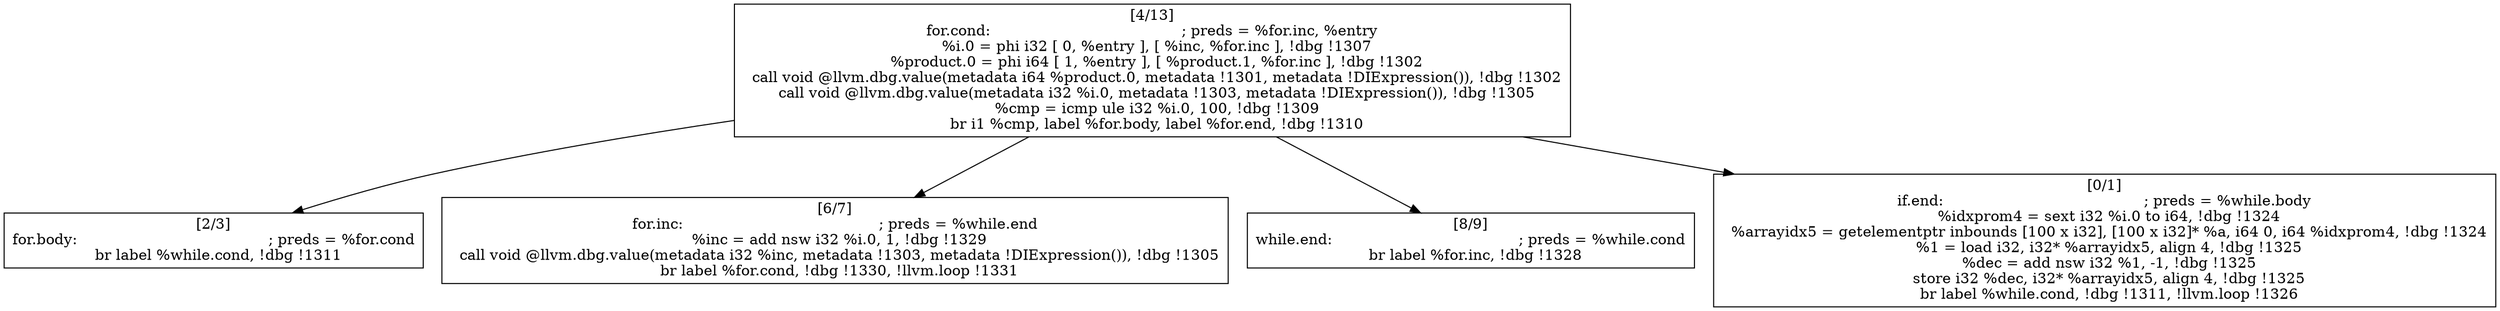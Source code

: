 
digraph G {


node90 [label="[2/3]
for.body:                                         ; preds = %for.cond
  br label %while.cond, !dbg !1311
",shape=rectangle ]
node88 [label="[6/7]
for.inc:                                          ; preds = %while.end
  %inc = add nsw i32 %i.0, 1, !dbg !1329
  call void @llvm.dbg.value(metadata i32 %inc, metadata !1303, metadata !DIExpression()), !dbg !1305
  br label %for.cond, !dbg !1330, !llvm.loop !1331
",shape=rectangle ]
node86 [label="[8/9]
while.end:                                        ; preds = %while.cond
  br label %for.inc, !dbg !1328
",shape=rectangle ]
node89 [label="[0/1]
if.end:                                           ; preds = %while.body
  %idxprom4 = sext i32 %i.0 to i64, !dbg !1324
  %arrayidx5 = getelementptr inbounds [100 x i32], [100 x i32]* %a, i64 0, i64 %idxprom4, !dbg !1324
  %1 = load i32, i32* %arrayidx5, align 4, !dbg !1325
  %dec = add nsw i32 %1, -1, !dbg !1325
  store i32 %dec, i32* %arrayidx5, align 4, !dbg !1325
  br label %while.cond, !dbg !1311, !llvm.loop !1326
",shape=rectangle ]
node87 [label="[4/13]
for.cond:                                         ; preds = %for.inc, %entry
  %i.0 = phi i32 [ 0, %entry ], [ %inc, %for.inc ], !dbg !1307
  %product.0 = phi i64 [ 1, %entry ], [ %product.1, %for.inc ], !dbg !1302
  call void @llvm.dbg.value(metadata i64 %product.0, metadata !1301, metadata !DIExpression()), !dbg !1302
  call void @llvm.dbg.value(metadata i32 %i.0, metadata !1303, metadata !DIExpression()), !dbg !1305
  %cmp = icmp ule i32 %i.0, 100, !dbg !1309
  br i1 %cmp, label %for.body, label %for.end, !dbg !1310
",shape=rectangle ]

node87->node90 [ ]
node87->node89 [ ]
node87->node88 [ ]
node87->node86 [ ]


}
